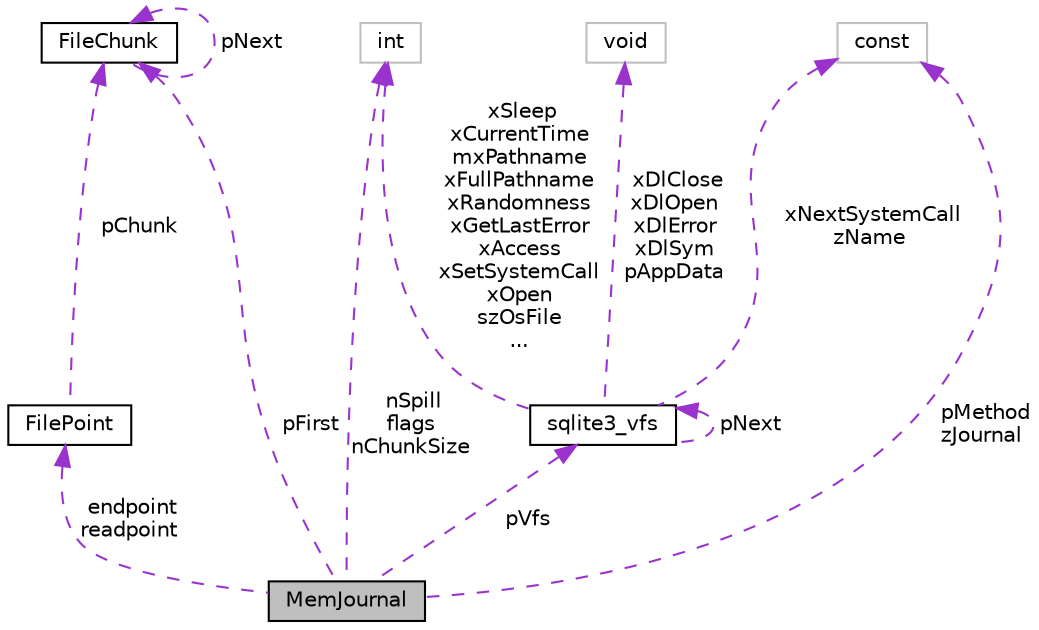 digraph "MemJournal"
{
 // LATEX_PDF_SIZE
  edge [fontname="Helvetica",fontsize="10",labelfontname="Helvetica",labelfontsize="10"];
  node [fontname="Helvetica",fontsize="10",shape=record];
  Node1 [label="MemJournal",height=0.2,width=0.4,color="black", fillcolor="grey75", style="filled", fontcolor="black",tooltip=" "];
  Node2 -> Node1 [dir="back",color="darkorchid3",fontsize="10",style="dashed",label=" endpoint\nreadpoint" ];
  Node2 [label="FilePoint",height=0.2,width=0.4,color="black", fillcolor="white", style="filled",URL="$structFilePoint.html",tooltip=" "];
  Node3 -> Node2 [dir="back",color="darkorchid3",fontsize="10",style="dashed",label=" pChunk" ];
  Node3 [label="FileChunk",height=0.2,width=0.4,color="black", fillcolor="white", style="filled",URL="$structFileChunk.html",tooltip=" "];
  Node3 -> Node3 [dir="back",color="darkorchid3",fontsize="10",style="dashed",label=" pNext" ];
  Node3 -> Node1 [dir="back",color="darkorchid3",fontsize="10",style="dashed",label=" pFirst" ];
  Node4 -> Node1 [dir="back",color="darkorchid3",fontsize="10",style="dashed",label=" pVfs" ];
  Node4 [label="sqlite3_vfs",height=0.2,width=0.4,color="black", fillcolor="white", style="filled",URL="$structsqlite3__vfs.html",tooltip=" "];
  Node5 -> Node4 [dir="back",color="darkorchid3",fontsize="10",style="dashed",label=" xDlClose\nxDlOpen\nxDlError\nxDlSym\npAppData" ];
  Node5 [label="void",height=0.2,width=0.4,color="grey75", fillcolor="white", style="filled",tooltip=" "];
  Node4 -> Node4 [dir="back",color="darkorchid3",fontsize="10",style="dashed",label=" pNext" ];
  Node6 -> Node4 [dir="back",color="darkorchid3",fontsize="10",style="dashed",label=" xSleep\nxCurrentTime\nmxPathname\nxFullPathname\nxRandomness\nxGetLastError\nxAccess\nxSetSystemCall\nxOpen\nszOsFile\n..." ];
  Node6 [label="int",height=0.2,width=0.4,color="grey75", fillcolor="white", style="filled",tooltip=" "];
  Node7 -> Node4 [dir="back",color="darkorchid3",fontsize="10",style="dashed",label=" xNextSystemCall\nzName" ];
  Node7 [label="const",height=0.2,width=0.4,color="grey75", fillcolor="white", style="filled",tooltip=" "];
  Node6 -> Node1 [dir="back",color="darkorchid3",fontsize="10",style="dashed",label=" nSpill\nflags\nnChunkSize" ];
  Node7 -> Node1 [dir="back",color="darkorchid3",fontsize="10",style="dashed",label=" pMethod\nzJournal" ];
}
